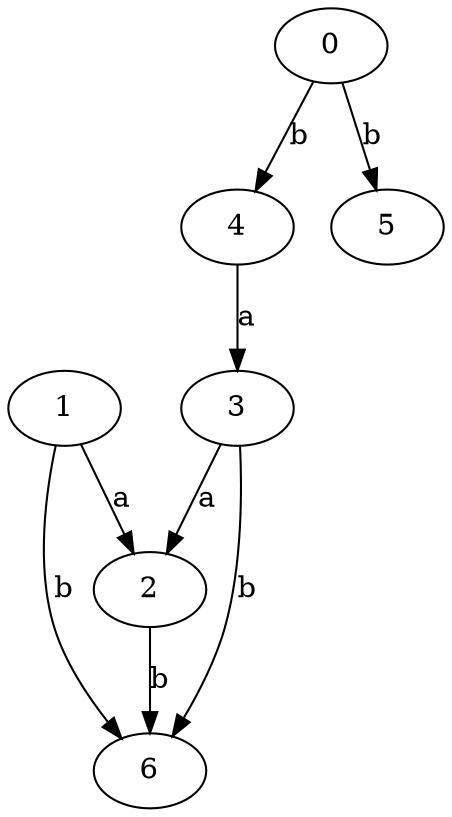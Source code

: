 strict digraph  {
1;
2;
3;
4;
0;
5;
6;
1 -> 2  [label=a];
1 -> 6  [label=b];
2 -> 6  [label=b];
3 -> 2  [label=a];
3 -> 6  [label=b];
4 -> 3  [label=a];
0 -> 4  [label=b];
0 -> 5  [label=b];
}
